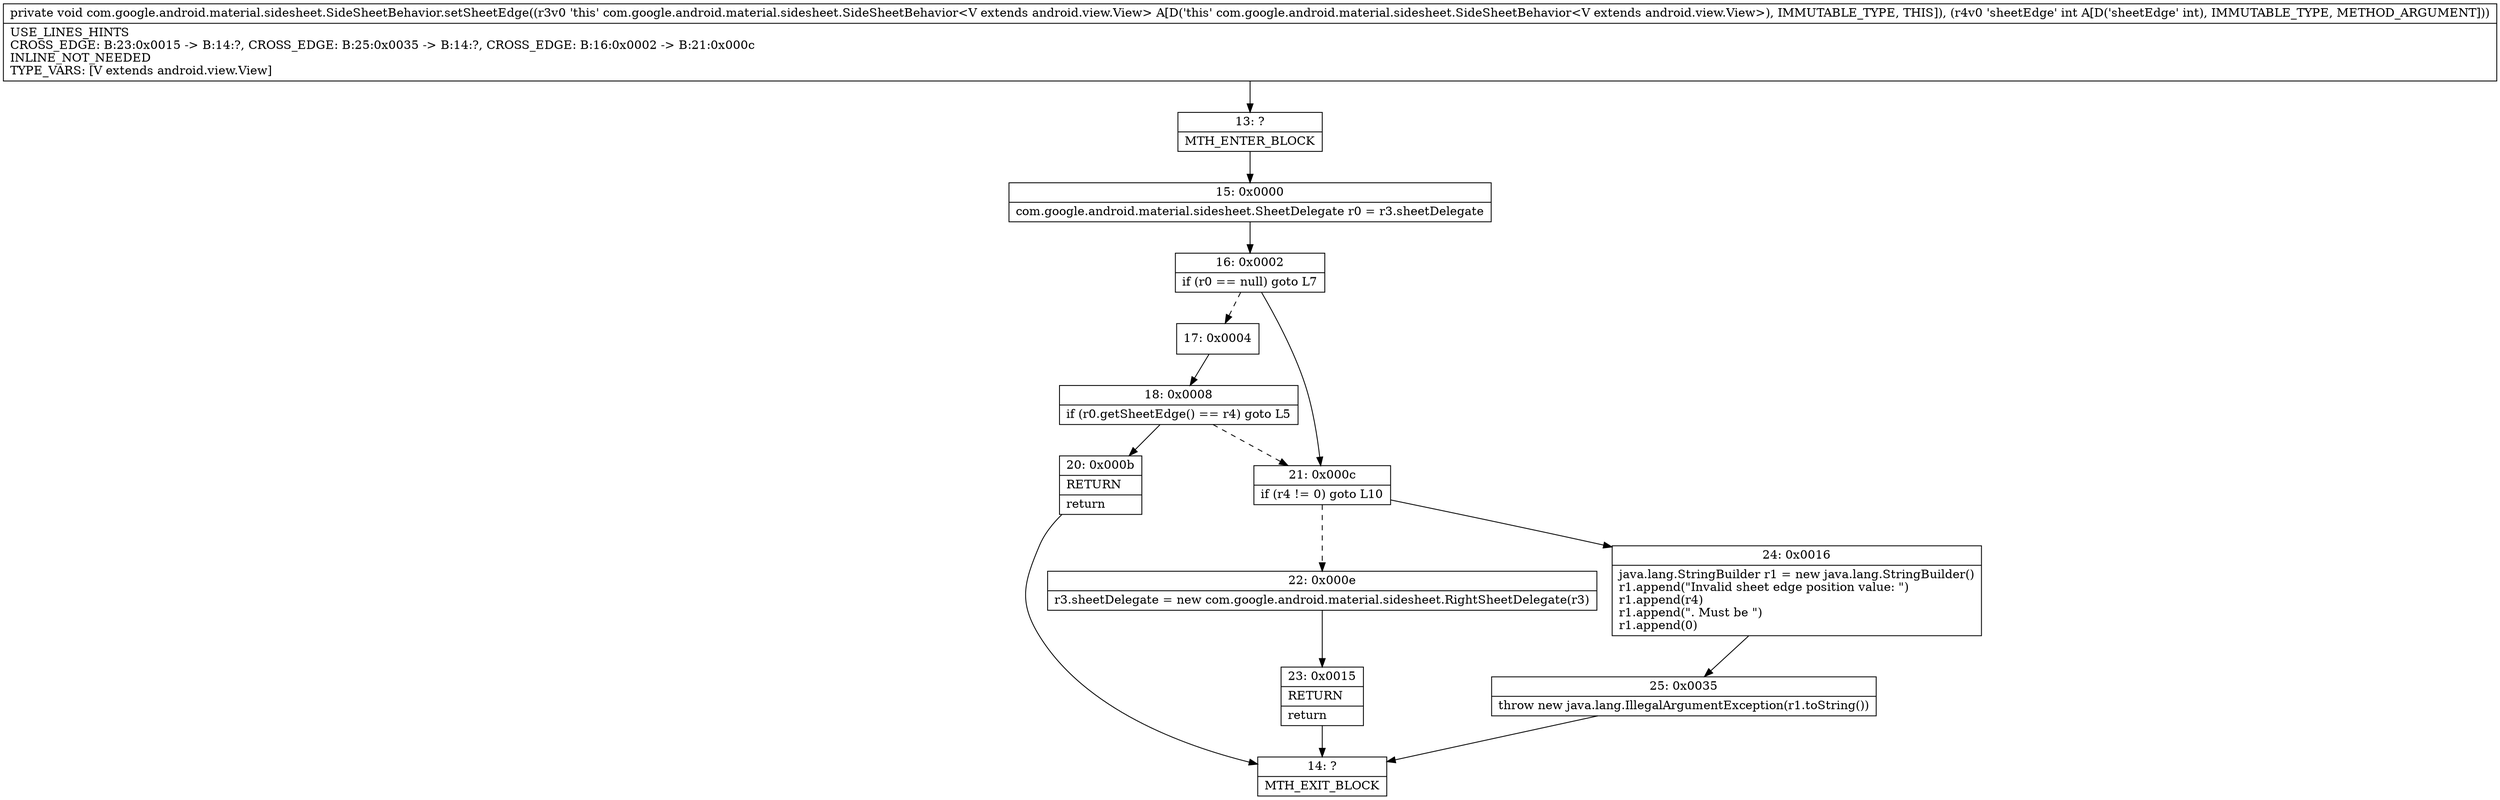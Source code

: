 digraph "CFG forcom.google.android.material.sidesheet.SideSheetBehavior.setSheetEdge(I)V" {
Node_13 [shape=record,label="{13\:\ ?|MTH_ENTER_BLOCK\l}"];
Node_15 [shape=record,label="{15\:\ 0x0000|com.google.android.material.sidesheet.SheetDelegate r0 = r3.sheetDelegate\l}"];
Node_16 [shape=record,label="{16\:\ 0x0002|if (r0 == null) goto L7\l}"];
Node_17 [shape=record,label="{17\:\ 0x0004}"];
Node_18 [shape=record,label="{18\:\ 0x0008|if (r0.getSheetEdge() == r4) goto L5\l}"];
Node_20 [shape=record,label="{20\:\ 0x000b|RETURN\l|return\l}"];
Node_14 [shape=record,label="{14\:\ ?|MTH_EXIT_BLOCK\l}"];
Node_21 [shape=record,label="{21\:\ 0x000c|if (r4 != 0) goto L10\l}"];
Node_22 [shape=record,label="{22\:\ 0x000e|r3.sheetDelegate = new com.google.android.material.sidesheet.RightSheetDelegate(r3)\l}"];
Node_23 [shape=record,label="{23\:\ 0x0015|RETURN\l|return\l}"];
Node_24 [shape=record,label="{24\:\ 0x0016|java.lang.StringBuilder r1 = new java.lang.StringBuilder()\lr1.append(\"Invalid sheet edge position value: \")\lr1.append(r4)\lr1.append(\". Must be \")\lr1.append(0)\l}"];
Node_25 [shape=record,label="{25\:\ 0x0035|throw new java.lang.IllegalArgumentException(r1.toString())\l}"];
MethodNode[shape=record,label="{private void com.google.android.material.sidesheet.SideSheetBehavior.setSheetEdge((r3v0 'this' com.google.android.material.sidesheet.SideSheetBehavior\<V extends android.view.View\> A[D('this' com.google.android.material.sidesheet.SideSheetBehavior\<V extends android.view.View\>), IMMUTABLE_TYPE, THIS]), (r4v0 'sheetEdge' int A[D('sheetEdge' int), IMMUTABLE_TYPE, METHOD_ARGUMENT]))  | USE_LINES_HINTS\lCROSS_EDGE: B:23:0x0015 \-\> B:14:?, CROSS_EDGE: B:25:0x0035 \-\> B:14:?, CROSS_EDGE: B:16:0x0002 \-\> B:21:0x000c\lINLINE_NOT_NEEDED\lTYPE_VARS: [V extends android.view.View]\l}"];
MethodNode -> Node_13;Node_13 -> Node_15;
Node_15 -> Node_16;
Node_16 -> Node_17[style=dashed];
Node_16 -> Node_21;
Node_17 -> Node_18;
Node_18 -> Node_20;
Node_18 -> Node_21[style=dashed];
Node_20 -> Node_14;
Node_21 -> Node_22[style=dashed];
Node_21 -> Node_24;
Node_22 -> Node_23;
Node_23 -> Node_14;
Node_24 -> Node_25;
Node_25 -> Node_14;
}


